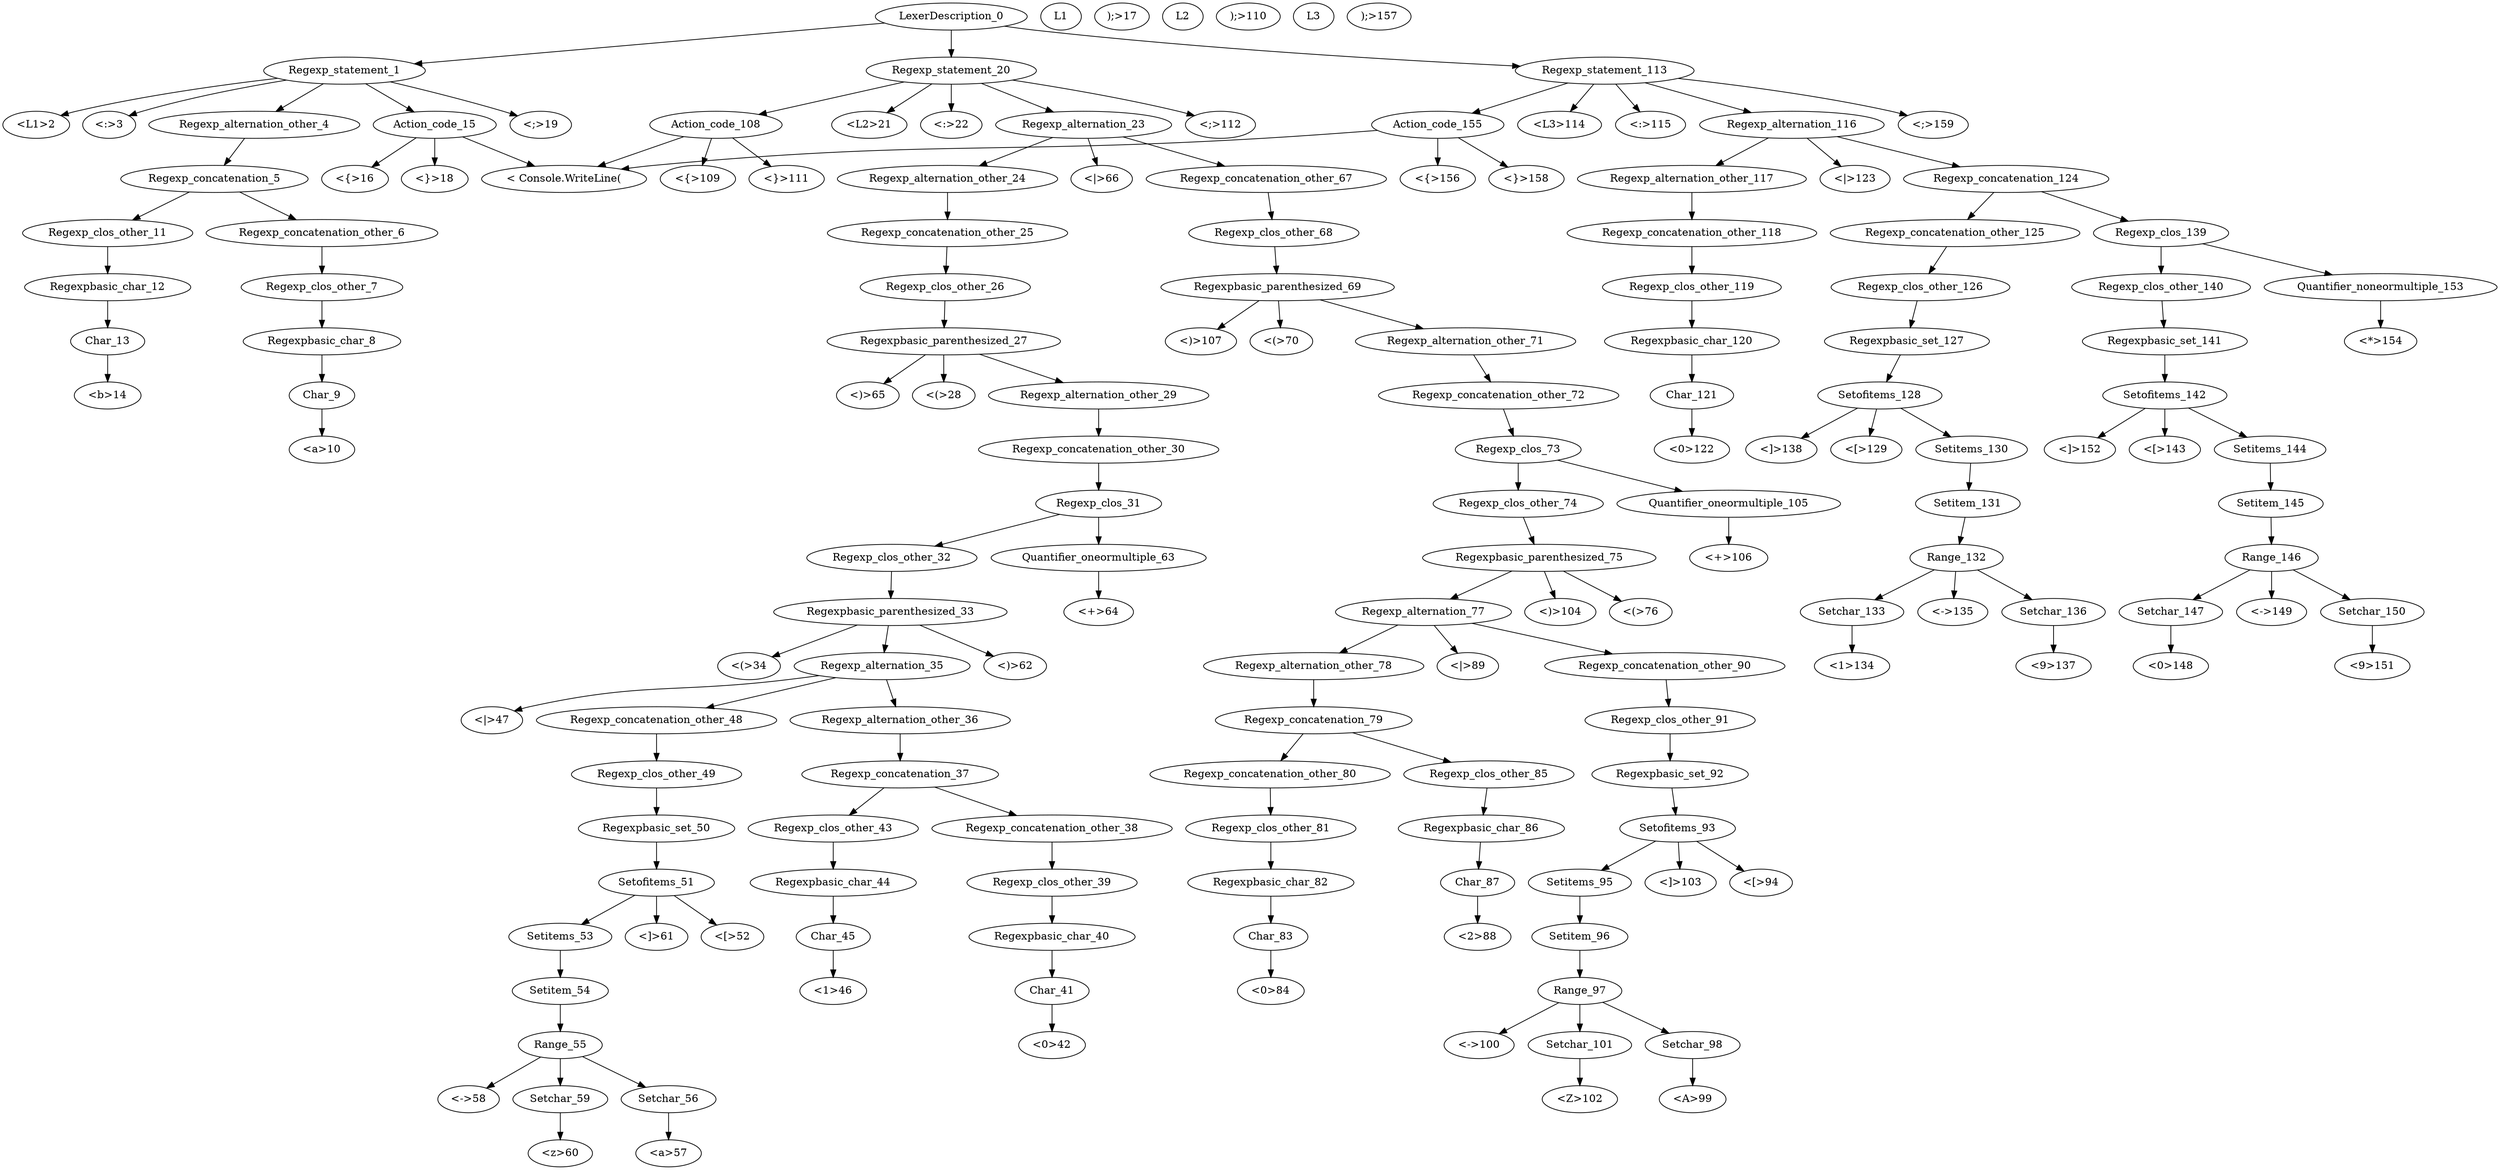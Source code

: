digraph test1{

"LexerDescription_0"->"Regexp_statement_1";
"Regexp_statement_1"->"<L1>2";
"Regexp_statement_1"->"<:>3";
"Regexp_statement_1"->"Regexp_alternation_other_4";
"Regexp_alternation_other_4"->"Regexp_concatenation_5";
"Regexp_concatenation_5"->"Regexp_concatenation_other_6";
"Regexp_concatenation_other_6"->"Regexp_clos_other_7";
"Regexp_clos_other_7"->"Regexpbasic_char_8";
"Regexpbasic_char_8"->"Char_9";
"Char_9"->"<a>10";
"Regexp_concatenation_5"->"Regexp_clos_other_11";
"Regexp_clos_other_11"->"Regexpbasic_char_12";
"Regexpbasic_char_12"->"Char_13";
"Char_13"->"<b>14";
"Regexp_statement_1"->"Action_code_15";
"Action_code_15"->"<{>16";
"Action_code_15"->"< Console.WriteLine("L1");>17";
"Action_code_15"->"<}>18";
"Regexp_statement_1"->"<;>19";
"LexerDescription_0"->"Regexp_statement_20";
"Regexp_statement_20"->"<L2>21";
"Regexp_statement_20"->"<:>22";
"Regexp_statement_20"->"Regexp_alternation_23";
"Regexp_alternation_23"->"Regexp_alternation_other_24";
"Regexp_alternation_other_24"->"Regexp_concatenation_other_25";
"Regexp_concatenation_other_25"->"Regexp_clos_other_26";
"Regexp_clos_other_26"->"Regexpbasic_parenthesized_27";
"Regexpbasic_parenthesized_27"->"<(>28";
"Regexpbasic_parenthesized_27"->"Regexp_alternation_other_29";
"Regexp_alternation_other_29"->"Regexp_concatenation_other_30";
"Regexp_concatenation_other_30"->"Regexp_clos_31";
"Regexp_clos_31"->"Regexp_clos_other_32";
"Regexp_clos_other_32"->"Regexpbasic_parenthesized_33";
"Regexpbasic_parenthesized_33"->"<(>34";
"Regexpbasic_parenthesized_33"->"Regexp_alternation_35";
"Regexp_alternation_35"->"Regexp_alternation_other_36";
"Regexp_alternation_other_36"->"Regexp_concatenation_37";
"Regexp_concatenation_37"->"Regexp_concatenation_other_38";
"Regexp_concatenation_other_38"->"Regexp_clos_other_39";
"Regexp_clos_other_39"->"Regexpbasic_char_40";
"Regexpbasic_char_40"->"Char_41";
"Char_41"->"<0>42";
"Regexp_concatenation_37"->"Regexp_clos_other_43";
"Regexp_clos_other_43"->"Regexpbasic_char_44";
"Regexpbasic_char_44"->"Char_45";
"Char_45"->"<1>46";
"Regexp_alternation_35"->"<|>47";
"Regexp_alternation_35"->"Regexp_concatenation_other_48";
"Regexp_concatenation_other_48"->"Regexp_clos_other_49";
"Regexp_clos_other_49"->"Regexpbasic_set_50";
"Regexpbasic_set_50"->"Setofitems_51";
"Setofitems_51"->"<[>52";
"Setofitems_51"->"Setitems_53";
"Setitems_53"->"Setitem_54";
"Setitem_54"->"Range_55";
"Range_55"->"Setchar_56";
"Setchar_56"->"<a>57";
"Range_55"->"<->58";
"Range_55"->"Setchar_59";
"Setchar_59"->"<z>60";
"Setofitems_51"->"<]>61";
"Regexpbasic_parenthesized_33"->"<)>62";
"Regexp_clos_31"->"Quantifier_oneormultiple_63";
"Quantifier_oneormultiple_63"->"<+>64";
"Regexpbasic_parenthesized_27"->"<)>65";
"Regexp_alternation_23"->"<|>66";
"Regexp_alternation_23"->"Regexp_concatenation_other_67";
"Regexp_concatenation_other_67"->"Regexp_clos_other_68";
"Regexp_clos_other_68"->"Regexpbasic_parenthesized_69";
"Regexpbasic_parenthesized_69"->"<(>70";
"Regexpbasic_parenthesized_69"->"Regexp_alternation_other_71";
"Regexp_alternation_other_71"->"Regexp_concatenation_other_72";
"Regexp_concatenation_other_72"->"Regexp_clos_73";
"Regexp_clos_73"->"Regexp_clos_other_74";
"Regexp_clos_other_74"->"Regexpbasic_parenthesized_75";
"Regexpbasic_parenthesized_75"->"<(>76";
"Regexpbasic_parenthesized_75"->"Regexp_alternation_77";
"Regexp_alternation_77"->"Regexp_alternation_other_78";
"Regexp_alternation_other_78"->"Regexp_concatenation_79";
"Regexp_concatenation_79"->"Regexp_concatenation_other_80";
"Regexp_concatenation_other_80"->"Regexp_clos_other_81";
"Regexp_clos_other_81"->"Regexpbasic_char_82";
"Regexpbasic_char_82"->"Char_83";
"Char_83"->"<0>84";
"Regexp_concatenation_79"->"Regexp_clos_other_85";
"Regexp_clos_other_85"->"Regexpbasic_char_86";
"Regexpbasic_char_86"->"Char_87";
"Char_87"->"<2>88";
"Regexp_alternation_77"->"<|>89";
"Regexp_alternation_77"->"Regexp_concatenation_other_90";
"Regexp_concatenation_other_90"->"Regexp_clos_other_91";
"Regexp_clos_other_91"->"Regexpbasic_set_92";
"Regexpbasic_set_92"->"Setofitems_93";
"Setofitems_93"->"<[>94";
"Setofitems_93"->"Setitems_95";
"Setitems_95"->"Setitem_96";
"Setitem_96"->"Range_97";
"Range_97"->"Setchar_98";
"Setchar_98"->"<A>99";
"Range_97"->"<->100";
"Range_97"->"Setchar_101";
"Setchar_101"->"<Z>102";
"Setofitems_93"->"<]>103";
"Regexpbasic_parenthesized_75"->"<)>104";
"Regexp_clos_73"->"Quantifier_oneormultiple_105";
"Quantifier_oneormultiple_105"->"<+>106";
"Regexpbasic_parenthesized_69"->"<)>107";
"Regexp_statement_20"->"Action_code_108";
"Action_code_108"->"<{>109";
"Action_code_108"->"< Console.WriteLine("L2");>110";
"Action_code_108"->"<}>111";
"Regexp_statement_20"->"<;>112";
"LexerDescription_0"->"Regexp_statement_113";
"Regexp_statement_113"->"<L3>114";
"Regexp_statement_113"->"<:>115";
"Regexp_statement_113"->"Regexp_alternation_116";
"Regexp_alternation_116"->"Regexp_alternation_other_117";
"Regexp_alternation_other_117"->"Regexp_concatenation_other_118";
"Regexp_concatenation_other_118"->"Regexp_clos_other_119";
"Regexp_clos_other_119"->"Regexpbasic_char_120";
"Regexpbasic_char_120"->"Char_121";
"Char_121"->"<0>122";
"Regexp_alternation_116"->"<|>123";
"Regexp_alternation_116"->"Regexp_concatenation_124";
"Regexp_concatenation_124"->"Regexp_concatenation_other_125";
"Regexp_concatenation_other_125"->"Regexp_clos_other_126";
"Regexp_clos_other_126"->"Regexpbasic_set_127";
"Regexpbasic_set_127"->"Setofitems_128";
"Setofitems_128"->"<[>129";
"Setofitems_128"->"Setitems_130";
"Setitems_130"->"Setitem_131";
"Setitem_131"->"Range_132";
"Range_132"->"Setchar_133";
"Setchar_133"->"<1>134";
"Range_132"->"<->135";
"Range_132"->"Setchar_136";
"Setchar_136"->"<9>137";
"Setofitems_128"->"<]>138";
"Regexp_concatenation_124"->"Regexp_clos_139";
"Regexp_clos_139"->"Regexp_clos_other_140";
"Regexp_clos_other_140"->"Regexpbasic_set_141";
"Regexpbasic_set_141"->"Setofitems_142";
"Setofitems_142"->"<[>143";
"Setofitems_142"->"Setitems_144";
"Setitems_144"->"Setitem_145";
"Setitem_145"->"Range_146";
"Range_146"->"Setchar_147";
"Setchar_147"->"<0>148";
"Range_146"->"<->149";
"Range_146"->"Setchar_150";
"Setchar_150"->"<9>151";
"Setofitems_142"->"<]>152";
"Regexp_clos_139"->"Quantifier_noneormultiple_153";
"Quantifier_noneormultiple_153"->"<*>154";
"Regexp_statement_113"->"Action_code_155";
"Action_code_155"->"<{>156";
"Action_code_155"->"< Console.WriteLine("L3");>157";
"Action_code_155"->"<}>158";
"Regexp_statement_113"->"<;>159";
}
